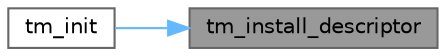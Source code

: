 digraph "tm_install_descriptor"
{
 // INTERACTIVE_SVG=YES
 // LATEX_PDF_SIZE
  bgcolor="transparent";
  edge [fontname=Helvetica,fontsize=10,labelfontname=Helvetica,labelfontsize=10];
  node [fontname=Helvetica,fontsize=10,shape=box,height=0.2,width=0.4];
  rankdir="RL";
  Node1 [id="Node000001",label="tm_install_descriptor",height=0.2,width=0.4,color="gray40", fillcolor="grey60", style="filled", fontcolor="black",tooltip="Install the time library descriptor to the application."];
  Node1 -> Node2 [id="edge1_Node000001_Node000002",dir="back",color="steelblue1",style="solid",tooltip=" "];
  Node2 [id="Node000002",label="tm_init",height=0.2,width=0.4,color="grey40", fillcolor="white", style="filled",URL="$time_8c.html#ad30ad83b20a9361d7ba12e5117b56fce",tooltip="Intitialize time library constructs."];
}
